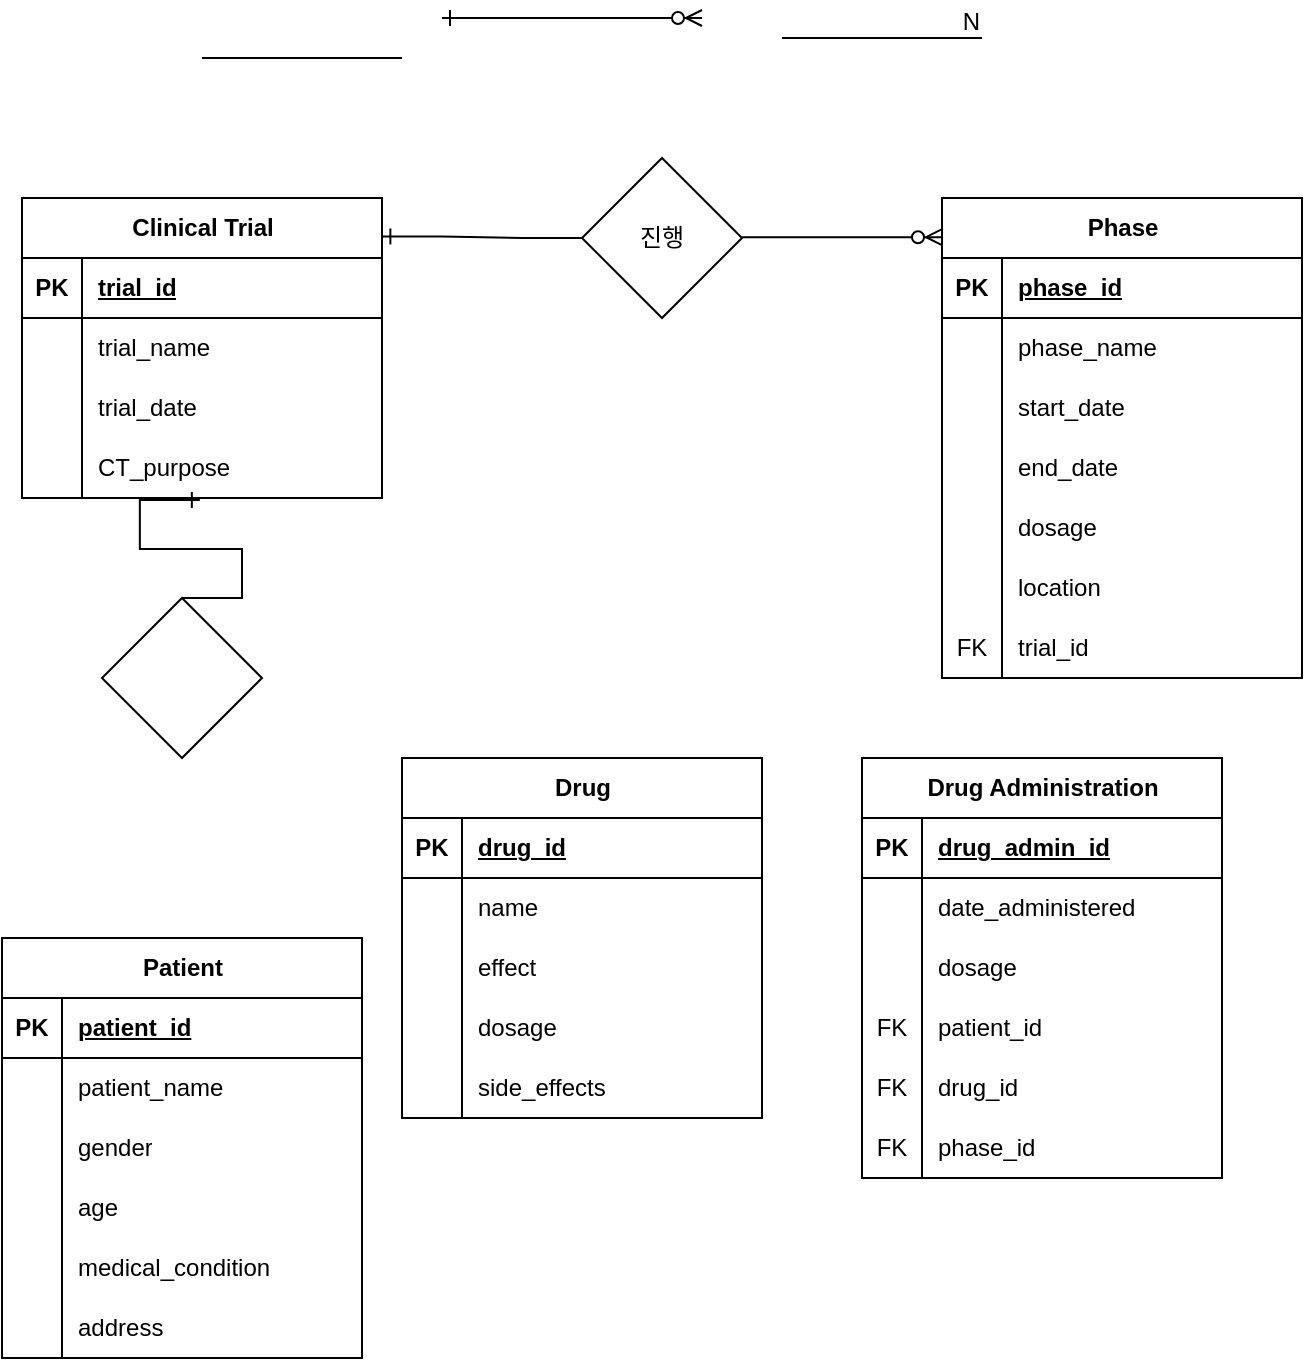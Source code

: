 <mxfile version="24.8.4">
  <diagram id="R2lEEEUBdFMjLlhIrx00" name="20215255">
    <mxGraphModel dx="1434" dy="738" grid="1" gridSize="10" guides="1" tooltips="1" connect="1" arrows="1" fold="1" page="1" pageScale="1" pageWidth="850" pageHeight="1100" math="0" shadow="0" extFonts="Permanent Marker^https://fonts.googleapis.com/css?family=Permanent+Marker">
      <root>
        <mxCell id="0" />
        <mxCell id="1" parent="0" />
        <mxCell id="C-vyLk0tnHw3VtMMgP7b-12" value="" style="edgeStyle=entityRelationEdgeStyle;endArrow=ERzeroToMany;startArrow=ERone;endFill=1;startFill=0;" parent="1" edge="1">
          <mxGeometry width="100" height="100" relative="1" as="geometry">
            <mxPoint x="330" y="200" as="sourcePoint" />
            <mxPoint x="460" y="200" as="targetPoint" />
          </mxGeometry>
        </mxCell>
        <mxCell id="ZXH_P6t-tBNjJ1LM8fPI-39" value="Clinical Trial" style="shape=table;startSize=30;container=1;collapsible=1;childLayout=tableLayout;fixedRows=1;rowLines=0;fontStyle=1;align=center;resizeLast=1;html=1;" parent="1" vertex="1">
          <mxGeometry x="120" y="290" width="180" height="150" as="geometry" />
        </mxCell>
        <mxCell id="ZXH_P6t-tBNjJ1LM8fPI-40" value="" style="shape=tableRow;horizontal=0;startSize=0;swimlaneHead=0;swimlaneBody=0;fillColor=none;collapsible=0;dropTarget=0;points=[[0,0.5],[1,0.5]];portConstraint=eastwest;top=0;left=0;right=0;bottom=1;" parent="ZXH_P6t-tBNjJ1LM8fPI-39" vertex="1">
          <mxGeometry y="30" width="180" height="30" as="geometry" />
        </mxCell>
        <mxCell id="ZXH_P6t-tBNjJ1LM8fPI-41" value="PK" style="shape=partialRectangle;connectable=0;fillColor=none;top=0;left=0;bottom=0;right=0;fontStyle=1;overflow=hidden;whiteSpace=wrap;html=1;" parent="ZXH_P6t-tBNjJ1LM8fPI-40" vertex="1">
          <mxGeometry width="30" height="30" as="geometry">
            <mxRectangle width="30" height="30" as="alternateBounds" />
          </mxGeometry>
        </mxCell>
        <mxCell id="ZXH_P6t-tBNjJ1LM8fPI-42" value="trial_id" style="shape=partialRectangle;connectable=0;fillColor=none;top=0;left=0;bottom=0;right=0;align=left;spacingLeft=6;fontStyle=5;overflow=hidden;whiteSpace=wrap;html=1;" parent="ZXH_P6t-tBNjJ1LM8fPI-40" vertex="1">
          <mxGeometry x="30" width="150" height="30" as="geometry">
            <mxRectangle width="150" height="30" as="alternateBounds" />
          </mxGeometry>
        </mxCell>
        <mxCell id="ZXH_P6t-tBNjJ1LM8fPI-43" value="" style="shape=tableRow;horizontal=0;startSize=0;swimlaneHead=0;swimlaneBody=0;fillColor=none;collapsible=0;dropTarget=0;points=[[0,0.5],[1,0.5]];portConstraint=eastwest;top=0;left=0;right=0;bottom=0;" parent="ZXH_P6t-tBNjJ1LM8fPI-39" vertex="1">
          <mxGeometry y="60" width="180" height="30" as="geometry" />
        </mxCell>
        <mxCell id="ZXH_P6t-tBNjJ1LM8fPI-44" value="" style="shape=partialRectangle;connectable=0;fillColor=none;top=0;left=0;bottom=0;right=0;editable=1;overflow=hidden;whiteSpace=wrap;html=1;" parent="ZXH_P6t-tBNjJ1LM8fPI-43" vertex="1">
          <mxGeometry width="30" height="30" as="geometry">
            <mxRectangle width="30" height="30" as="alternateBounds" />
          </mxGeometry>
        </mxCell>
        <mxCell id="ZXH_P6t-tBNjJ1LM8fPI-45" value="trial_name" style="shape=partialRectangle;connectable=0;fillColor=none;top=0;left=0;bottom=0;right=0;align=left;spacingLeft=6;overflow=hidden;whiteSpace=wrap;html=1;" parent="ZXH_P6t-tBNjJ1LM8fPI-43" vertex="1">
          <mxGeometry x="30" width="150" height="30" as="geometry">
            <mxRectangle width="150" height="30" as="alternateBounds" />
          </mxGeometry>
        </mxCell>
        <mxCell id="ZXH_P6t-tBNjJ1LM8fPI-46" value="" style="shape=tableRow;horizontal=0;startSize=0;swimlaneHead=0;swimlaneBody=0;fillColor=none;collapsible=0;dropTarget=0;points=[[0,0.5],[1,0.5]];portConstraint=eastwest;top=0;left=0;right=0;bottom=0;" parent="ZXH_P6t-tBNjJ1LM8fPI-39" vertex="1">
          <mxGeometry y="90" width="180" height="30" as="geometry" />
        </mxCell>
        <mxCell id="ZXH_P6t-tBNjJ1LM8fPI-47" value="" style="shape=partialRectangle;connectable=0;fillColor=none;top=0;left=0;bottom=0;right=0;editable=1;overflow=hidden;whiteSpace=wrap;html=1;" parent="ZXH_P6t-tBNjJ1LM8fPI-46" vertex="1">
          <mxGeometry width="30" height="30" as="geometry">
            <mxRectangle width="30" height="30" as="alternateBounds" />
          </mxGeometry>
        </mxCell>
        <mxCell id="ZXH_P6t-tBNjJ1LM8fPI-48" value="trial_date" style="shape=partialRectangle;connectable=0;fillColor=none;top=0;left=0;bottom=0;right=0;align=left;spacingLeft=6;overflow=hidden;whiteSpace=wrap;html=1;" parent="ZXH_P6t-tBNjJ1LM8fPI-46" vertex="1">
          <mxGeometry x="30" width="150" height="30" as="geometry">
            <mxRectangle width="150" height="30" as="alternateBounds" />
          </mxGeometry>
        </mxCell>
        <mxCell id="ZXH_P6t-tBNjJ1LM8fPI-49" value="" style="shape=tableRow;horizontal=0;startSize=0;swimlaneHead=0;swimlaneBody=0;fillColor=none;collapsible=0;dropTarget=0;points=[[0,0.5],[1,0.5]];portConstraint=eastwest;top=0;left=0;right=0;bottom=0;" parent="ZXH_P6t-tBNjJ1LM8fPI-39" vertex="1">
          <mxGeometry y="120" width="180" height="30" as="geometry" />
        </mxCell>
        <mxCell id="ZXH_P6t-tBNjJ1LM8fPI-50" value="" style="shape=partialRectangle;connectable=0;fillColor=none;top=0;left=0;bottom=0;right=0;editable=1;overflow=hidden;whiteSpace=wrap;html=1;" parent="ZXH_P6t-tBNjJ1LM8fPI-49" vertex="1">
          <mxGeometry width="30" height="30" as="geometry">
            <mxRectangle width="30" height="30" as="alternateBounds" />
          </mxGeometry>
        </mxCell>
        <mxCell id="ZXH_P6t-tBNjJ1LM8fPI-51" value="CT_purpose" style="shape=partialRectangle;connectable=0;fillColor=none;top=0;left=0;bottom=0;right=0;align=left;spacingLeft=6;overflow=hidden;whiteSpace=wrap;html=1;" parent="ZXH_P6t-tBNjJ1LM8fPI-49" vertex="1">
          <mxGeometry x="30" width="150" height="30" as="geometry">
            <mxRectangle width="150" height="30" as="alternateBounds" />
          </mxGeometry>
        </mxCell>
        <mxCell id="ZXH_P6t-tBNjJ1LM8fPI-52" value="Phase" style="shape=table;startSize=30;container=1;collapsible=1;childLayout=tableLayout;fixedRows=1;rowLines=0;fontStyle=1;align=center;resizeLast=1;html=1;" parent="1" vertex="1">
          <mxGeometry x="580" y="290" width="180" height="240" as="geometry" />
        </mxCell>
        <mxCell id="ZXH_P6t-tBNjJ1LM8fPI-53" value="" style="shape=tableRow;horizontal=0;startSize=0;swimlaneHead=0;swimlaneBody=0;fillColor=none;collapsible=0;dropTarget=0;points=[[0,0.5],[1,0.5]];portConstraint=eastwest;top=0;left=0;right=0;bottom=1;" parent="ZXH_P6t-tBNjJ1LM8fPI-52" vertex="1">
          <mxGeometry y="30" width="180" height="30" as="geometry" />
        </mxCell>
        <mxCell id="ZXH_P6t-tBNjJ1LM8fPI-54" value="PK" style="shape=partialRectangle;connectable=0;fillColor=none;top=0;left=0;bottom=0;right=0;fontStyle=1;overflow=hidden;whiteSpace=wrap;html=1;" parent="ZXH_P6t-tBNjJ1LM8fPI-53" vertex="1">
          <mxGeometry width="30" height="30" as="geometry">
            <mxRectangle width="30" height="30" as="alternateBounds" />
          </mxGeometry>
        </mxCell>
        <mxCell id="ZXH_P6t-tBNjJ1LM8fPI-55" value="phase_id" style="shape=partialRectangle;connectable=0;fillColor=none;top=0;left=0;bottom=0;right=0;align=left;spacingLeft=6;fontStyle=5;overflow=hidden;whiteSpace=wrap;html=1;" parent="ZXH_P6t-tBNjJ1LM8fPI-53" vertex="1">
          <mxGeometry x="30" width="150" height="30" as="geometry">
            <mxRectangle width="150" height="30" as="alternateBounds" />
          </mxGeometry>
        </mxCell>
        <mxCell id="ZXH_P6t-tBNjJ1LM8fPI-56" value="" style="shape=tableRow;horizontal=0;startSize=0;swimlaneHead=0;swimlaneBody=0;fillColor=none;collapsible=0;dropTarget=0;points=[[0,0.5],[1,0.5]];portConstraint=eastwest;top=0;left=0;right=0;bottom=0;" parent="ZXH_P6t-tBNjJ1LM8fPI-52" vertex="1">
          <mxGeometry y="60" width="180" height="30" as="geometry" />
        </mxCell>
        <mxCell id="ZXH_P6t-tBNjJ1LM8fPI-57" value="" style="shape=partialRectangle;connectable=0;fillColor=none;top=0;left=0;bottom=0;right=0;editable=1;overflow=hidden;whiteSpace=wrap;html=1;" parent="ZXH_P6t-tBNjJ1LM8fPI-56" vertex="1">
          <mxGeometry width="30" height="30" as="geometry">
            <mxRectangle width="30" height="30" as="alternateBounds" />
          </mxGeometry>
        </mxCell>
        <mxCell id="ZXH_P6t-tBNjJ1LM8fPI-58" value="phase_name" style="shape=partialRectangle;connectable=0;fillColor=none;top=0;left=0;bottom=0;right=0;align=left;spacingLeft=6;overflow=hidden;whiteSpace=wrap;html=1;" parent="ZXH_P6t-tBNjJ1LM8fPI-56" vertex="1">
          <mxGeometry x="30" width="150" height="30" as="geometry">
            <mxRectangle width="150" height="30" as="alternateBounds" />
          </mxGeometry>
        </mxCell>
        <mxCell id="ZXH_P6t-tBNjJ1LM8fPI-59" value="" style="shape=tableRow;horizontal=0;startSize=0;swimlaneHead=0;swimlaneBody=0;fillColor=none;collapsible=0;dropTarget=0;points=[[0,0.5],[1,0.5]];portConstraint=eastwest;top=0;left=0;right=0;bottom=0;" parent="ZXH_P6t-tBNjJ1LM8fPI-52" vertex="1">
          <mxGeometry y="90" width="180" height="30" as="geometry" />
        </mxCell>
        <mxCell id="ZXH_P6t-tBNjJ1LM8fPI-60" value="" style="shape=partialRectangle;connectable=0;fillColor=none;top=0;left=0;bottom=0;right=0;editable=1;overflow=hidden;whiteSpace=wrap;html=1;" parent="ZXH_P6t-tBNjJ1LM8fPI-59" vertex="1">
          <mxGeometry width="30" height="30" as="geometry">
            <mxRectangle width="30" height="30" as="alternateBounds" />
          </mxGeometry>
        </mxCell>
        <mxCell id="ZXH_P6t-tBNjJ1LM8fPI-61" value="start_date" style="shape=partialRectangle;connectable=0;fillColor=none;top=0;left=0;bottom=0;right=0;align=left;spacingLeft=6;overflow=hidden;whiteSpace=wrap;html=1;" parent="ZXH_P6t-tBNjJ1LM8fPI-59" vertex="1">
          <mxGeometry x="30" width="150" height="30" as="geometry">
            <mxRectangle width="150" height="30" as="alternateBounds" />
          </mxGeometry>
        </mxCell>
        <mxCell id="ZXH_P6t-tBNjJ1LM8fPI-62" value="" style="shape=tableRow;horizontal=0;startSize=0;swimlaneHead=0;swimlaneBody=0;fillColor=none;collapsible=0;dropTarget=0;points=[[0,0.5],[1,0.5]];portConstraint=eastwest;top=0;left=0;right=0;bottom=0;" parent="ZXH_P6t-tBNjJ1LM8fPI-52" vertex="1">
          <mxGeometry y="120" width="180" height="30" as="geometry" />
        </mxCell>
        <mxCell id="ZXH_P6t-tBNjJ1LM8fPI-63" value="" style="shape=partialRectangle;connectable=0;fillColor=none;top=0;left=0;bottom=0;right=0;editable=1;overflow=hidden;whiteSpace=wrap;html=1;" parent="ZXH_P6t-tBNjJ1LM8fPI-62" vertex="1">
          <mxGeometry width="30" height="30" as="geometry">
            <mxRectangle width="30" height="30" as="alternateBounds" />
          </mxGeometry>
        </mxCell>
        <mxCell id="ZXH_P6t-tBNjJ1LM8fPI-64" value="end_date" style="shape=partialRectangle;connectable=0;fillColor=none;top=0;left=0;bottom=0;right=0;align=left;spacingLeft=6;overflow=hidden;whiteSpace=wrap;html=1;" parent="ZXH_P6t-tBNjJ1LM8fPI-62" vertex="1">
          <mxGeometry x="30" width="150" height="30" as="geometry">
            <mxRectangle width="150" height="30" as="alternateBounds" />
          </mxGeometry>
        </mxCell>
        <mxCell id="ZXH_P6t-tBNjJ1LM8fPI-65" value="" style="shape=tableRow;horizontal=0;startSize=0;swimlaneHead=0;swimlaneBody=0;fillColor=none;collapsible=0;dropTarget=0;points=[[0,0.5],[1,0.5]];portConstraint=eastwest;top=0;left=0;right=0;bottom=0;" parent="ZXH_P6t-tBNjJ1LM8fPI-52" vertex="1">
          <mxGeometry y="150" width="180" height="30" as="geometry" />
        </mxCell>
        <mxCell id="ZXH_P6t-tBNjJ1LM8fPI-66" value="" style="shape=partialRectangle;connectable=0;fillColor=none;top=0;left=0;bottom=0;right=0;editable=1;overflow=hidden;whiteSpace=wrap;html=1;" parent="ZXH_P6t-tBNjJ1LM8fPI-65" vertex="1">
          <mxGeometry width="30" height="30" as="geometry">
            <mxRectangle width="30" height="30" as="alternateBounds" />
          </mxGeometry>
        </mxCell>
        <mxCell id="ZXH_P6t-tBNjJ1LM8fPI-67" value="dosage" style="shape=partialRectangle;connectable=0;fillColor=none;top=0;left=0;bottom=0;right=0;align=left;spacingLeft=6;overflow=hidden;whiteSpace=wrap;html=1;" parent="ZXH_P6t-tBNjJ1LM8fPI-65" vertex="1">
          <mxGeometry x="30" width="150" height="30" as="geometry">
            <mxRectangle width="150" height="30" as="alternateBounds" />
          </mxGeometry>
        </mxCell>
        <mxCell id="ZXH_P6t-tBNjJ1LM8fPI-68" value="" style="shape=tableRow;horizontal=0;startSize=0;swimlaneHead=0;swimlaneBody=0;fillColor=none;collapsible=0;dropTarget=0;points=[[0,0.5],[1,0.5]];portConstraint=eastwest;top=0;left=0;right=0;bottom=0;" parent="ZXH_P6t-tBNjJ1LM8fPI-52" vertex="1">
          <mxGeometry y="180" width="180" height="30" as="geometry" />
        </mxCell>
        <mxCell id="ZXH_P6t-tBNjJ1LM8fPI-69" value="" style="shape=partialRectangle;connectable=0;fillColor=none;top=0;left=0;bottom=0;right=0;editable=1;overflow=hidden;whiteSpace=wrap;html=1;" parent="ZXH_P6t-tBNjJ1LM8fPI-68" vertex="1">
          <mxGeometry width="30" height="30" as="geometry">
            <mxRectangle width="30" height="30" as="alternateBounds" />
          </mxGeometry>
        </mxCell>
        <mxCell id="ZXH_P6t-tBNjJ1LM8fPI-70" value="location" style="shape=partialRectangle;connectable=0;fillColor=none;top=0;left=0;bottom=0;right=0;align=left;spacingLeft=6;overflow=hidden;whiteSpace=wrap;html=1;" parent="ZXH_P6t-tBNjJ1LM8fPI-68" vertex="1">
          <mxGeometry x="30" width="150" height="30" as="geometry">
            <mxRectangle width="150" height="30" as="alternateBounds" />
          </mxGeometry>
        </mxCell>
        <mxCell id="ZXH_P6t-tBNjJ1LM8fPI-71" value="" style="shape=tableRow;horizontal=0;startSize=0;swimlaneHead=0;swimlaneBody=0;fillColor=none;collapsible=0;dropTarget=0;points=[[0,0.5],[1,0.5]];portConstraint=eastwest;top=0;left=0;right=0;bottom=0;" parent="ZXH_P6t-tBNjJ1LM8fPI-52" vertex="1">
          <mxGeometry y="210" width="180" height="30" as="geometry" />
        </mxCell>
        <mxCell id="ZXH_P6t-tBNjJ1LM8fPI-72" value="FK" style="shape=partialRectangle;connectable=0;fillColor=none;top=0;left=0;bottom=0;right=0;editable=1;overflow=hidden;whiteSpace=wrap;html=1;" parent="ZXH_P6t-tBNjJ1LM8fPI-71" vertex="1">
          <mxGeometry width="30" height="30" as="geometry">
            <mxRectangle width="30" height="30" as="alternateBounds" />
          </mxGeometry>
        </mxCell>
        <mxCell id="ZXH_P6t-tBNjJ1LM8fPI-73" value="trial_id" style="shape=partialRectangle;connectable=0;fillColor=none;top=0;left=0;bottom=0;right=0;align=left;spacingLeft=6;overflow=hidden;whiteSpace=wrap;html=1;" parent="ZXH_P6t-tBNjJ1LM8fPI-71" vertex="1">
          <mxGeometry x="30" width="150" height="30" as="geometry">
            <mxRectangle width="150" height="30" as="alternateBounds" />
          </mxGeometry>
        </mxCell>
        <mxCell id="ZXH_P6t-tBNjJ1LM8fPI-74" value="Patient" style="shape=table;startSize=30;container=1;collapsible=1;childLayout=tableLayout;fixedRows=1;rowLines=0;fontStyle=1;align=center;resizeLast=1;html=1;" parent="1" vertex="1">
          <mxGeometry x="110" y="660" width="180" height="210" as="geometry" />
        </mxCell>
        <mxCell id="ZXH_P6t-tBNjJ1LM8fPI-75" value="" style="shape=tableRow;horizontal=0;startSize=0;swimlaneHead=0;swimlaneBody=0;fillColor=none;collapsible=0;dropTarget=0;points=[[0,0.5],[1,0.5]];portConstraint=eastwest;top=0;left=0;right=0;bottom=1;" parent="ZXH_P6t-tBNjJ1LM8fPI-74" vertex="1">
          <mxGeometry y="30" width="180" height="30" as="geometry" />
        </mxCell>
        <mxCell id="ZXH_P6t-tBNjJ1LM8fPI-76" value="PK" style="shape=partialRectangle;connectable=0;fillColor=none;top=0;left=0;bottom=0;right=0;fontStyle=1;overflow=hidden;whiteSpace=wrap;html=1;" parent="ZXH_P6t-tBNjJ1LM8fPI-75" vertex="1">
          <mxGeometry width="30" height="30" as="geometry">
            <mxRectangle width="30" height="30" as="alternateBounds" />
          </mxGeometry>
        </mxCell>
        <mxCell id="ZXH_P6t-tBNjJ1LM8fPI-77" value="patient_id" style="shape=partialRectangle;connectable=0;fillColor=none;top=0;left=0;bottom=0;right=0;align=left;spacingLeft=6;fontStyle=5;overflow=hidden;whiteSpace=wrap;html=1;" parent="ZXH_P6t-tBNjJ1LM8fPI-75" vertex="1">
          <mxGeometry x="30" width="150" height="30" as="geometry">
            <mxRectangle width="150" height="30" as="alternateBounds" />
          </mxGeometry>
        </mxCell>
        <mxCell id="ZXH_P6t-tBNjJ1LM8fPI-78" value="" style="shape=tableRow;horizontal=0;startSize=0;swimlaneHead=0;swimlaneBody=0;fillColor=none;collapsible=0;dropTarget=0;points=[[0,0.5],[1,0.5]];portConstraint=eastwest;top=0;left=0;right=0;bottom=0;" parent="ZXH_P6t-tBNjJ1LM8fPI-74" vertex="1">
          <mxGeometry y="60" width="180" height="30" as="geometry" />
        </mxCell>
        <mxCell id="ZXH_P6t-tBNjJ1LM8fPI-79" value="" style="shape=partialRectangle;connectable=0;fillColor=none;top=0;left=0;bottom=0;right=0;editable=1;overflow=hidden;whiteSpace=wrap;html=1;" parent="ZXH_P6t-tBNjJ1LM8fPI-78" vertex="1">
          <mxGeometry width="30" height="30" as="geometry">
            <mxRectangle width="30" height="30" as="alternateBounds" />
          </mxGeometry>
        </mxCell>
        <mxCell id="ZXH_P6t-tBNjJ1LM8fPI-80" value="patient_name" style="shape=partialRectangle;connectable=0;fillColor=none;top=0;left=0;bottom=0;right=0;align=left;spacingLeft=6;overflow=hidden;whiteSpace=wrap;html=1;" parent="ZXH_P6t-tBNjJ1LM8fPI-78" vertex="1">
          <mxGeometry x="30" width="150" height="30" as="geometry">
            <mxRectangle width="150" height="30" as="alternateBounds" />
          </mxGeometry>
        </mxCell>
        <mxCell id="ZXH_P6t-tBNjJ1LM8fPI-81" value="" style="shape=tableRow;horizontal=0;startSize=0;swimlaneHead=0;swimlaneBody=0;fillColor=none;collapsible=0;dropTarget=0;points=[[0,0.5],[1,0.5]];portConstraint=eastwest;top=0;left=0;right=0;bottom=0;" parent="ZXH_P6t-tBNjJ1LM8fPI-74" vertex="1">
          <mxGeometry y="90" width="180" height="30" as="geometry" />
        </mxCell>
        <mxCell id="ZXH_P6t-tBNjJ1LM8fPI-82" value="" style="shape=partialRectangle;connectable=0;fillColor=none;top=0;left=0;bottom=0;right=0;editable=1;overflow=hidden;whiteSpace=wrap;html=1;" parent="ZXH_P6t-tBNjJ1LM8fPI-81" vertex="1">
          <mxGeometry width="30" height="30" as="geometry">
            <mxRectangle width="30" height="30" as="alternateBounds" />
          </mxGeometry>
        </mxCell>
        <mxCell id="ZXH_P6t-tBNjJ1LM8fPI-83" value="gender" style="shape=partialRectangle;connectable=0;fillColor=none;top=0;left=0;bottom=0;right=0;align=left;spacingLeft=6;overflow=hidden;whiteSpace=wrap;html=1;" parent="ZXH_P6t-tBNjJ1LM8fPI-81" vertex="1">
          <mxGeometry x="30" width="150" height="30" as="geometry">
            <mxRectangle width="150" height="30" as="alternateBounds" />
          </mxGeometry>
        </mxCell>
        <mxCell id="ZXH_P6t-tBNjJ1LM8fPI-84" value="" style="shape=tableRow;horizontal=0;startSize=0;swimlaneHead=0;swimlaneBody=0;fillColor=none;collapsible=0;dropTarget=0;points=[[0,0.5],[1,0.5]];portConstraint=eastwest;top=0;left=0;right=0;bottom=0;" parent="ZXH_P6t-tBNjJ1LM8fPI-74" vertex="1">
          <mxGeometry y="120" width="180" height="30" as="geometry" />
        </mxCell>
        <mxCell id="ZXH_P6t-tBNjJ1LM8fPI-85" value="" style="shape=partialRectangle;connectable=0;fillColor=none;top=0;left=0;bottom=0;right=0;editable=1;overflow=hidden;whiteSpace=wrap;html=1;" parent="ZXH_P6t-tBNjJ1LM8fPI-84" vertex="1">
          <mxGeometry width="30" height="30" as="geometry">
            <mxRectangle width="30" height="30" as="alternateBounds" />
          </mxGeometry>
        </mxCell>
        <mxCell id="ZXH_P6t-tBNjJ1LM8fPI-86" value="age" style="shape=partialRectangle;connectable=0;fillColor=none;top=0;left=0;bottom=0;right=0;align=left;spacingLeft=6;overflow=hidden;whiteSpace=wrap;html=1;" parent="ZXH_P6t-tBNjJ1LM8fPI-84" vertex="1">
          <mxGeometry x="30" width="150" height="30" as="geometry">
            <mxRectangle width="150" height="30" as="alternateBounds" />
          </mxGeometry>
        </mxCell>
        <mxCell id="ZXH_P6t-tBNjJ1LM8fPI-87" value="" style="shape=tableRow;horizontal=0;startSize=0;swimlaneHead=0;swimlaneBody=0;fillColor=none;collapsible=0;dropTarget=0;points=[[0,0.5],[1,0.5]];portConstraint=eastwest;top=0;left=0;right=0;bottom=0;" parent="ZXH_P6t-tBNjJ1LM8fPI-74" vertex="1">
          <mxGeometry y="150" width="180" height="30" as="geometry" />
        </mxCell>
        <mxCell id="ZXH_P6t-tBNjJ1LM8fPI-88" value="" style="shape=partialRectangle;connectable=0;fillColor=none;top=0;left=0;bottom=0;right=0;editable=1;overflow=hidden;whiteSpace=wrap;html=1;" parent="ZXH_P6t-tBNjJ1LM8fPI-87" vertex="1">
          <mxGeometry width="30" height="30" as="geometry">
            <mxRectangle width="30" height="30" as="alternateBounds" />
          </mxGeometry>
        </mxCell>
        <mxCell id="ZXH_P6t-tBNjJ1LM8fPI-89" value="medical_condition" style="shape=partialRectangle;connectable=0;fillColor=none;top=0;left=0;bottom=0;right=0;align=left;spacingLeft=6;overflow=hidden;whiteSpace=wrap;html=1;" parent="ZXH_P6t-tBNjJ1LM8fPI-87" vertex="1">
          <mxGeometry x="30" width="150" height="30" as="geometry">
            <mxRectangle width="150" height="30" as="alternateBounds" />
          </mxGeometry>
        </mxCell>
        <mxCell id="ZXH_P6t-tBNjJ1LM8fPI-90" value="" style="shape=tableRow;horizontal=0;startSize=0;swimlaneHead=0;swimlaneBody=0;fillColor=none;collapsible=0;dropTarget=0;points=[[0,0.5],[1,0.5]];portConstraint=eastwest;top=0;left=0;right=0;bottom=0;" parent="ZXH_P6t-tBNjJ1LM8fPI-74" vertex="1">
          <mxGeometry y="180" width="180" height="30" as="geometry" />
        </mxCell>
        <mxCell id="ZXH_P6t-tBNjJ1LM8fPI-91" value="" style="shape=partialRectangle;connectable=0;fillColor=none;top=0;left=0;bottom=0;right=0;editable=1;overflow=hidden;whiteSpace=wrap;html=1;" parent="ZXH_P6t-tBNjJ1LM8fPI-90" vertex="1">
          <mxGeometry width="30" height="30" as="geometry">
            <mxRectangle width="30" height="30" as="alternateBounds" />
          </mxGeometry>
        </mxCell>
        <mxCell id="ZXH_P6t-tBNjJ1LM8fPI-92" value="address" style="shape=partialRectangle;connectable=0;fillColor=none;top=0;left=0;bottom=0;right=0;align=left;spacingLeft=6;overflow=hidden;whiteSpace=wrap;html=1;" parent="ZXH_P6t-tBNjJ1LM8fPI-90" vertex="1">
          <mxGeometry x="30" width="150" height="30" as="geometry">
            <mxRectangle width="150" height="30" as="alternateBounds" />
          </mxGeometry>
        </mxCell>
        <mxCell id="ZXH_P6t-tBNjJ1LM8fPI-93" value="Drug" style="shape=table;startSize=30;container=1;collapsible=1;childLayout=tableLayout;fixedRows=1;rowLines=0;fontStyle=1;align=center;resizeLast=1;html=1;" parent="1" vertex="1">
          <mxGeometry x="310" y="570" width="180" height="180" as="geometry" />
        </mxCell>
        <mxCell id="ZXH_P6t-tBNjJ1LM8fPI-94" value="" style="shape=tableRow;horizontal=0;startSize=0;swimlaneHead=0;swimlaneBody=0;fillColor=none;collapsible=0;dropTarget=0;points=[[0,0.5],[1,0.5]];portConstraint=eastwest;top=0;left=0;right=0;bottom=1;" parent="ZXH_P6t-tBNjJ1LM8fPI-93" vertex="1">
          <mxGeometry y="30" width="180" height="30" as="geometry" />
        </mxCell>
        <mxCell id="ZXH_P6t-tBNjJ1LM8fPI-95" value="PK" style="shape=partialRectangle;connectable=0;fillColor=none;top=0;left=0;bottom=0;right=0;fontStyle=1;overflow=hidden;whiteSpace=wrap;html=1;" parent="ZXH_P6t-tBNjJ1LM8fPI-94" vertex="1">
          <mxGeometry width="30" height="30" as="geometry">
            <mxRectangle width="30" height="30" as="alternateBounds" />
          </mxGeometry>
        </mxCell>
        <mxCell id="ZXH_P6t-tBNjJ1LM8fPI-96" value="drug_id" style="shape=partialRectangle;connectable=0;fillColor=none;top=0;left=0;bottom=0;right=0;align=left;spacingLeft=6;fontStyle=5;overflow=hidden;whiteSpace=wrap;html=1;" parent="ZXH_P6t-tBNjJ1LM8fPI-94" vertex="1">
          <mxGeometry x="30" width="150" height="30" as="geometry">
            <mxRectangle width="150" height="30" as="alternateBounds" />
          </mxGeometry>
        </mxCell>
        <mxCell id="ZXH_P6t-tBNjJ1LM8fPI-97" value="" style="shape=tableRow;horizontal=0;startSize=0;swimlaneHead=0;swimlaneBody=0;fillColor=none;collapsible=0;dropTarget=0;points=[[0,0.5],[1,0.5]];portConstraint=eastwest;top=0;left=0;right=0;bottom=0;" parent="ZXH_P6t-tBNjJ1LM8fPI-93" vertex="1">
          <mxGeometry y="60" width="180" height="30" as="geometry" />
        </mxCell>
        <mxCell id="ZXH_P6t-tBNjJ1LM8fPI-98" value="" style="shape=partialRectangle;connectable=0;fillColor=none;top=0;left=0;bottom=0;right=0;editable=1;overflow=hidden;whiteSpace=wrap;html=1;" parent="ZXH_P6t-tBNjJ1LM8fPI-97" vertex="1">
          <mxGeometry width="30" height="30" as="geometry">
            <mxRectangle width="30" height="30" as="alternateBounds" />
          </mxGeometry>
        </mxCell>
        <mxCell id="ZXH_P6t-tBNjJ1LM8fPI-99" value="name" style="shape=partialRectangle;connectable=0;fillColor=none;top=0;left=0;bottom=0;right=0;align=left;spacingLeft=6;overflow=hidden;whiteSpace=wrap;html=1;" parent="ZXH_P6t-tBNjJ1LM8fPI-97" vertex="1">
          <mxGeometry x="30" width="150" height="30" as="geometry">
            <mxRectangle width="150" height="30" as="alternateBounds" />
          </mxGeometry>
        </mxCell>
        <mxCell id="ZXH_P6t-tBNjJ1LM8fPI-100" value="" style="shape=tableRow;horizontal=0;startSize=0;swimlaneHead=0;swimlaneBody=0;fillColor=none;collapsible=0;dropTarget=0;points=[[0,0.5],[1,0.5]];portConstraint=eastwest;top=0;left=0;right=0;bottom=0;" parent="ZXH_P6t-tBNjJ1LM8fPI-93" vertex="1">
          <mxGeometry y="90" width="180" height="30" as="geometry" />
        </mxCell>
        <mxCell id="ZXH_P6t-tBNjJ1LM8fPI-101" value="" style="shape=partialRectangle;connectable=0;fillColor=none;top=0;left=0;bottom=0;right=0;editable=1;overflow=hidden;whiteSpace=wrap;html=1;" parent="ZXH_P6t-tBNjJ1LM8fPI-100" vertex="1">
          <mxGeometry width="30" height="30" as="geometry">
            <mxRectangle width="30" height="30" as="alternateBounds" />
          </mxGeometry>
        </mxCell>
        <mxCell id="ZXH_P6t-tBNjJ1LM8fPI-102" value="effect" style="shape=partialRectangle;connectable=0;fillColor=none;top=0;left=0;bottom=0;right=0;align=left;spacingLeft=6;overflow=hidden;whiteSpace=wrap;html=1;" parent="ZXH_P6t-tBNjJ1LM8fPI-100" vertex="1">
          <mxGeometry x="30" width="150" height="30" as="geometry">
            <mxRectangle width="150" height="30" as="alternateBounds" />
          </mxGeometry>
        </mxCell>
        <mxCell id="ZXH_P6t-tBNjJ1LM8fPI-103" value="" style="shape=tableRow;horizontal=0;startSize=0;swimlaneHead=0;swimlaneBody=0;fillColor=none;collapsible=0;dropTarget=0;points=[[0,0.5],[1,0.5]];portConstraint=eastwest;top=0;left=0;right=0;bottom=0;" parent="ZXH_P6t-tBNjJ1LM8fPI-93" vertex="1">
          <mxGeometry y="120" width="180" height="30" as="geometry" />
        </mxCell>
        <mxCell id="ZXH_P6t-tBNjJ1LM8fPI-104" value="" style="shape=partialRectangle;connectable=0;fillColor=none;top=0;left=0;bottom=0;right=0;editable=1;overflow=hidden;whiteSpace=wrap;html=1;" parent="ZXH_P6t-tBNjJ1LM8fPI-103" vertex="1">
          <mxGeometry width="30" height="30" as="geometry">
            <mxRectangle width="30" height="30" as="alternateBounds" />
          </mxGeometry>
        </mxCell>
        <mxCell id="ZXH_P6t-tBNjJ1LM8fPI-105" value="dosage" style="shape=partialRectangle;connectable=0;fillColor=none;top=0;left=0;bottom=0;right=0;align=left;spacingLeft=6;overflow=hidden;whiteSpace=wrap;html=1;" parent="ZXH_P6t-tBNjJ1LM8fPI-103" vertex="1">
          <mxGeometry x="30" width="150" height="30" as="geometry">
            <mxRectangle width="150" height="30" as="alternateBounds" />
          </mxGeometry>
        </mxCell>
        <mxCell id="ZXH_P6t-tBNjJ1LM8fPI-106" value="" style="shape=tableRow;horizontal=0;startSize=0;swimlaneHead=0;swimlaneBody=0;fillColor=none;collapsible=0;dropTarget=0;points=[[0,0.5],[1,0.5]];portConstraint=eastwest;top=0;left=0;right=0;bottom=0;" parent="ZXH_P6t-tBNjJ1LM8fPI-93" vertex="1">
          <mxGeometry y="150" width="180" height="30" as="geometry" />
        </mxCell>
        <mxCell id="ZXH_P6t-tBNjJ1LM8fPI-107" value="" style="shape=partialRectangle;connectable=0;fillColor=none;top=0;left=0;bottom=0;right=0;editable=1;overflow=hidden;whiteSpace=wrap;html=1;" parent="ZXH_P6t-tBNjJ1LM8fPI-106" vertex="1">
          <mxGeometry width="30" height="30" as="geometry">
            <mxRectangle width="30" height="30" as="alternateBounds" />
          </mxGeometry>
        </mxCell>
        <mxCell id="ZXH_P6t-tBNjJ1LM8fPI-108" value="side_effects" style="shape=partialRectangle;connectable=0;fillColor=none;top=0;left=0;bottom=0;right=0;align=left;spacingLeft=6;overflow=hidden;whiteSpace=wrap;html=1;" parent="ZXH_P6t-tBNjJ1LM8fPI-106" vertex="1">
          <mxGeometry x="30" width="150" height="30" as="geometry">
            <mxRectangle width="150" height="30" as="alternateBounds" />
          </mxGeometry>
        </mxCell>
        <mxCell id="ZXH_P6t-tBNjJ1LM8fPI-109" value="Drug Administration" style="shape=table;startSize=30;container=1;collapsible=1;childLayout=tableLayout;fixedRows=1;rowLines=0;fontStyle=1;align=center;resizeLast=1;html=1;" parent="1" vertex="1">
          <mxGeometry x="540" y="570" width="180" height="210" as="geometry" />
        </mxCell>
        <mxCell id="ZXH_P6t-tBNjJ1LM8fPI-110" value="" style="shape=tableRow;horizontal=0;startSize=0;swimlaneHead=0;swimlaneBody=0;fillColor=none;collapsible=0;dropTarget=0;points=[[0,0.5],[1,0.5]];portConstraint=eastwest;top=0;left=0;right=0;bottom=1;" parent="ZXH_P6t-tBNjJ1LM8fPI-109" vertex="1">
          <mxGeometry y="30" width="180" height="30" as="geometry" />
        </mxCell>
        <mxCell id="ZXH_P6t-tBNjJ1LM8fPI-111" value="PK" style="shape=partialRectangle;connectable=0;fillColor=none;top=0;left=0;bottom=0;right=0;fontStyle=1;overflow=hidden;whiteSpace=wrap;html=1;" parent="ZXH_P6t-tBNjJ1LM8fPI-110" vertex="1">
          <mxGeometry width="30" height="30" as="geometry">
            <mxRectangle width="30" height="30" as="alternateBounds" />
          </mxGeometry>
        </mxCell>
        <mxCell id="ZXH_P6t-tBNjJ1LM8fPI-112" value="drug_admin_id" style="shape=partialRectangle;connectable=0;fillColor=none;top=0;left=0;bottom=0;right=0;align=left;spacingLeft=6;fontStyle=5;overflow=hidden;whiteSpace=wrap;html=1;" parent="ZXH_P6t-tBNjJ1LM8fPI-110" vertex="1">
          <mxGeometry x="30" width="150" height="30" as="geometry">
            <mxRectangle width="150" height="30" as="alternateBounds" />
          </mxGeometry>
        </mxCell>
        <mxCell id="ZXH_P6t-tBNjJ1LM8fPI-113" value="" style="shape=tableRow;horizontal=0;startSize=0;swimlaneHead=0;swimlaneBody=0;fillColor=none;collapsible=0;dropTarget=0;points=[[0,0.5],[1,0.5]];portConstraint=eastwest;top=0;left=0;right=0;bottom=0;" parent="ZXH_P6t-tBNjJ1LM8fPI-109" vertex="1">
          <mxGeometry y="60" width="180" height="30" as="geometry" />
        </mxCell>
        <mxCell id="ZXH_P6t-tBNjJ1LM8fPI-114" value="" style="shape=partialRectangle;connectable=0;fillColor=none;top=0;left=0;bottom=0;right=0;editable=1;overflow=hidden;whiteSpace=wrap;html=1;" parent="ZXH_P6t-tBNjJ1LM8fPI-113" vertex="1">
          <mxGeometry width="30" height="30" as="geometry">
            <mxRectangle width="30" height="30" as="alternateBounds" />
          </mxGeometry>
        </mxCell>
        <mxCell id="ZXH_P6t-tBNjJ1LM8fPI-115" value="date_administered" style="shape=partialRectangle;connectable=0;fillColor=none;top=0;left=0;bottom=0;right=0;align=left;spacingLeft=6;overflow=hidden;whiteSpace=wrap;html=1;" parent="ZXH_P6t-tBNjJ1LM8fPI-113" vertex="1">
          <mxGeometry x="30" width="150" height="30" as="geometry">
            <mxRectangle width="150" height="30" as="alternateBounds" />
          </mxGeometry>
        </mxCell>
        <mxCell id="ZXH_P6t-tBNjJ1LM8fPI-116" value="" style="shape=tableRow;horizontal=0;startSize=0;swimlaneHead=0;swimlaneBody=0;fillColor=none;collapsible=0;dropTarget=0;points=[[0,0.5],[1,0.5]];portConstraint=eastwest;top=0;left=0;right=0;bottom=0;" parent="ZXH_P6t-tBNjJ1LM8fPI-109" vertex="1">
          <mxGeometry y="90" width="180" height="30" as="geometry" />
        </mxCell>
        <mxCell id="ZXH_P6t-tBNjJ1LM8fPI-117" value="" style="shape=partialRectangle;connectable=0;fillColor=none;top=0;left=0;bottom=0;right=0;editable=1;overflow=hidden;whiteSpace=wrap;html=1;" parent="ZXH_P6t-tBNjJ1LM8fPI-116" vertex="1">
          <mxGeometry width="30" height="30" as="geometry">
            <mxRectangle width="30" height="30" as="alternateBounds" />
          </mxGeometry>
        </mxCell>
        <mxCell id="ZXH_P6t-tBNjJ1LM8fPI-118" value="dosage" style="shape=partialRectangle;connectable=0;fillColor=none;top=0;left=0;bottom=0;right=0;align=left;spacingLeft=6;overflow=hidden;whiteSpace=wrap;html=1;" parent="ZXH_P6t-tBNjJ1LM8fPI-116" vertex="1">
          <mxGeometry x="30" width="150" height="30" as="geometry">
            <mxRectangle width="150" height="30" as="alternateBounds" />
          </mxGeometry>
        </mxCell>
        <mxCell id="ZXH_P6t-tBNjJ1LM8fPI-119" value="" style="shape=tableRow;horizontal=0;startSize=0;swimlaneHead=0;swimlaneBody=0;fillColor=none;collapsible=0;dropTarget=0;points=[[0,0.5],[1,0.5]];portConstraint=eastwest;top=0;left=0;right=0;bottom=0;" parent="ZXH_P6t-tBNjJ1LM8fPI-109" vertex="1">
          <mxGeometry y="120" width="180" height="30" as="geometry" />
        </mxCell>
        <mxCell id="ZXH_P6t-tBNjJ1LM8fPI-120" value="FK" style="shape=partialRectangle;connectable=0;fillColor=none;top=0;left=0;bottom=0;right=0;editable=1;overflow=hidden;whiteSpace=wrap;html=1;" parent="ZXH_P6t-tBNjJ1LM8fPI-119" vertex="1">
          <mxGeometry width="30" height="30" as="geometry">
            <mxRectangle width="30" height="30" as="alternateBounds" />
          </mxGeometry>
        </mxCell>
        <mxCell id="ZXH_P6t-tBNjJ1LM8fPI-121" value="patient_id" style="shape=partialRectangle;connectable=0;fillColor=none;top=0;left=0;bottom=0;right=0;align=left;spacingLeft=6;overflow=hidden;whiteSpace=wrap;html=1;" parent="ZXH_P6t-tBNjJ1LM8fPI-119" vertex="1">
          <mxGeometry x="30" width="150" height="30" as="geometry">
            <mxRectangle width="150" height="30" as="alternateBounds" />
          </mxGeometry>
        </mxCell>
        <mxCell id="ZXH_P6t-tBNjJ1LM8fPI-122" value="" style="shape=tableRow;horizontal=0;startSize=0;swimlaneHead=0;swimlaneBody=0;fillColor=none;collapsible=0;dropTarget=0;points=[[0,0.5],[1,0.5]];portConstraint=eastwest;top=0;left=0;right=0;bottom=0;" parent="ZXH_P6t-tBNjJ1LM8fPI-109" vertex="1">
          <mxGeometry y="150" width="180" height="30" as="geometry" />
        </mxCell>
        <mxCell id="ZXH_P6t-tBNjJ1LM8fPI-123" value="FK" style="shape=partialRectangle;connectable=0;fillColor=none;top=0;left=0;bottom=0;right=0;editable=1;overflow=hidden;whiteSpace=wrap;html=1;" parent="ZXH_P6t-tBNjJ1LM8fPI-122" vertex="1">
          <mxGeometry width="30" height="30" as="geometry">
            <mxRectangle width="30" height="30" as="alternateBounds" />
          </mxGeometry>
        </mxCell>
        <mxCell id="ZXH_P6t-tBNjJ1LM8fPI-124" value="drug_id" style="shape=partialRectangle;connectable=0;fillColor=none;top=0;left=0;bottom=0;right=0;align=left;spacingLeft=6;overflow=hidden;whiteSpace=wrap;html=1;" parent="ZXH_P6t-tBNjJ1LM8fPI-122" vertex="1">
          <mxGeometry x="30" width="150" height="30" as="geometry">
            <mxRectangle width="150" height="30" as="alternateBounds" />
          </mxGeometry>
        </mxCell>
        <mxCell id="ZXH_P6t-tBNjJ1LM8fPI-125" value="" style="shape=tableRow;horizontal=0;startSize=0;swimlaneHead=0;swimlaneBody=0;fillColor=none;collapsible=0;dropTarget=0;points=[[0,0.5],[1,0.5]];portConstraint=eastwest;top=0;left=0;right=0;bottom=0;" parent="ZXH_P6t-tBNjJ1LM8fPI-109" vertex="1">
          <mxGeometry y="180" width="180" height="30" as="geometry" />
        </mxCell>
        <mxCell id="ZXH_P6t-tBNjJ1LM8fPI-126" value="FK" style="shape=partialRectangle;connectable=0;fillColor=none;top=0;left=0;bottom=0;right=0;editable=1;overflow=hidden;whiteSpace=wrap;html=1;" parent="ZXH_P6t-tBNjJ1LM8fPI-125" vertex="1">
          <mxGeometry width="30" height="30" as="geometry">
            <mxRectangle width="30" height="30" as="alternateBounds" />
          </mxGeometry>
        </mxCell>
        <mxCell id="ZXH_P6t-tBNjJ1LM8fPI-127" value="phase_id" style="shape=partialRectangle;connectable=0;fillColor=none;top=0;left=0;bottom=0;right=0;align=left;spacingLeft=6;overflow=hidden;whiteSpace=wrap;html=1;" parent="ZXH_P6t-tBNjJ1LM8fPI-125" vertex="1">
          <mxGeometry x="30" width="150" height="30" as="geometry">
            <mxRectangle width="150" height="30" as="alternateBounds" />
          </mxGeometry>
        </mxCell>
        <mxCell id="ZXH_P6t-tBNjJ1LM8fPI-128" value="" style="endArrow=none;html=1;rounded=0;fontSize=12;startSize=8;endSize=8;curved=1;" parent="1" edge="1">
          <mxGeometry relative="1" as="geometry">
            <mxPoint x="500" y="210" as="sourcePoint" />
            <mxPoint x="600" y="210" as="targetPoint" />
          </mxGeometry>
        </mxCell>
        <mxCell id="ZXH_P6t-tBNjJ1LM8fPI-129" value="N" style="resizable=0;html=1;whiteSpace=wrap;align=right;verticalAlign=bottom;" parent="ZXH_P6t-tBNjJ1LM8fPI-128" connectable="0" vertex="1">
          <mxGeometry x="1" relative="1" as="geometry" />
        </mxCell>
        <mxCell id="aj5-q7UPpqEvCuW04xha-1" value="진행" style="rhombus;whiteSpace=wrap;html=1;" parent="1" vertex="1">
          <mxGeometry x="400" y="270" width="80" height="80" as="geometry" />
        </mxCell>
        <mxCell id="aj5-q7UPpqEvCuW04xha-2" value="" style="endArrow=none;html=1;rounded=0;" parent="1" edge="1">
          <mxGeometry relative="1" as="geometry">
            <mxPoint x="210" y="220" as="sourcePoint" />
            <mxPoint x="310" y="220" as="targetPoint" />
          </mxGeometry>
        </mxCell>
        <mxCell id="aj5-q7UPpqEvCuW04xha-3" value="" style="edgeStyle=entityRelationEdgeStyle;fontSize=12;html=1;endArrow=ERzeroToMany;endFill=1;rounded=0;" parent="1" edge="1">
          <mxGeometry width="100" height="100" relative="1" as="geometry">
            <mxPoint x="480" y="309.6" as="sourcePoint" />
            <mxPoint x="580" y="309.6" as="targetPoint" />
          </mxGeometry>
        </mxCell>
        <mxCell id="aj5-q7UPpqEvCuW04xha-4" value="" style="edgeStyle=entityRelationEdgeStyle;fontSize=12;html=1;endArrow=ERone;endFill=1;rounded=0;entryX=1.001;entryY=0.128;entryDx=0;entryDy=0;entryPerimeter=0;" parent="1" source="aj5-q7UPpqEvCuW04xha-1" target="ZXH_P6t-tBNjJ1LM8fPI-39" edge="1">
          <mxGeometry width="100" height="100" relative="1" as="geometry">
            <mxPoint x="400" y="312.42" as="sourcePoint" />
            <mxPoint x="340" y="340" as="targetPoint" />
            <Array as="points">
              <mxPoint x="520" y="442.42" />
            </Array>
          </mxGeometry>
        </mxCell>
        <mxCell id="XvMPTrEIj3e6tQ2e5ZJ7-1" value="" style="rhombus;whiteSpace=wrap;html=1;" vertex="1" parent="1">
          <mxGeometry x="160" y="490" width="80" height="80" as="geometry" />
        </mxCell>
        <mxCell id="XvMPTrEIj3e6tQ2e5ZJ7-2" value="" style="edgeStyle=entityRelationEdgeStyle;fontSize=12;html=1;endArrow=ERone;endFill=1;rounded=0;entryX=0.494;entryY=1.033;entryDx=0;entryDy=0;entryPerimeter=0;exitX=0.5;exitY=0;exitDx=0;exitDy=0;" edge="1" parent="1" source="XvMPTrEIj3e6tQ2e5ZJ7-1" target="ZXH_P6t-tBNjJ1LM8fPI-49">
          <mxGeometry width="100" height="100" relative="1" as="geometry">
            <mxPoint x="340" y="550" as="sourcePoint" />
            <mxPoint x="440" y="450" as="targetPoint" />
          </mxGeometry>
        </mxCell>
      </root>
    </mxGraphModel>
  </diagram>
</mxfile>
